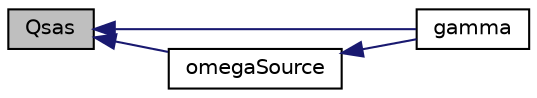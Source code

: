 digraph "Qsas"
{
  bgcolor="transparent";
  edge [fontname="Helvetica",fontsize="10",labelfontname="Helvetica",labelfontsize="10"];
  node [fontname="Helvetica",fontsize="10",shape=record];
  rankdir="LR";
  Node1 [label="Qsas",height=0.2,width=0.4,color="black", fillcolor="grey75", style="filled", fontcolor="black"];
  Node1 -> Node2 [dir="back",color="midnightblue",fontsize="10",style="solid",fontname="Helvetica"];
  Node2 [label="gamma",height=0.2,width=0.4,color="black",URL="$a01268.html#abb606f880d325889c6b50cd29163f15d"];
  Node1 -> Node3 [dir="back",color="midnightblue",fontsize="10",style="solid",fontname="Helvetica"];
  Node3 [label="omegaSource",height=0.2,width=0.4,color="black",URL="$a01268.html#ae16496d833a38744a976957bed708a22"];
  Node3 -> Node2 [dir="back",color="midnightblue",fontsize="10",style="solid",fontname="Helvetica"];
}
